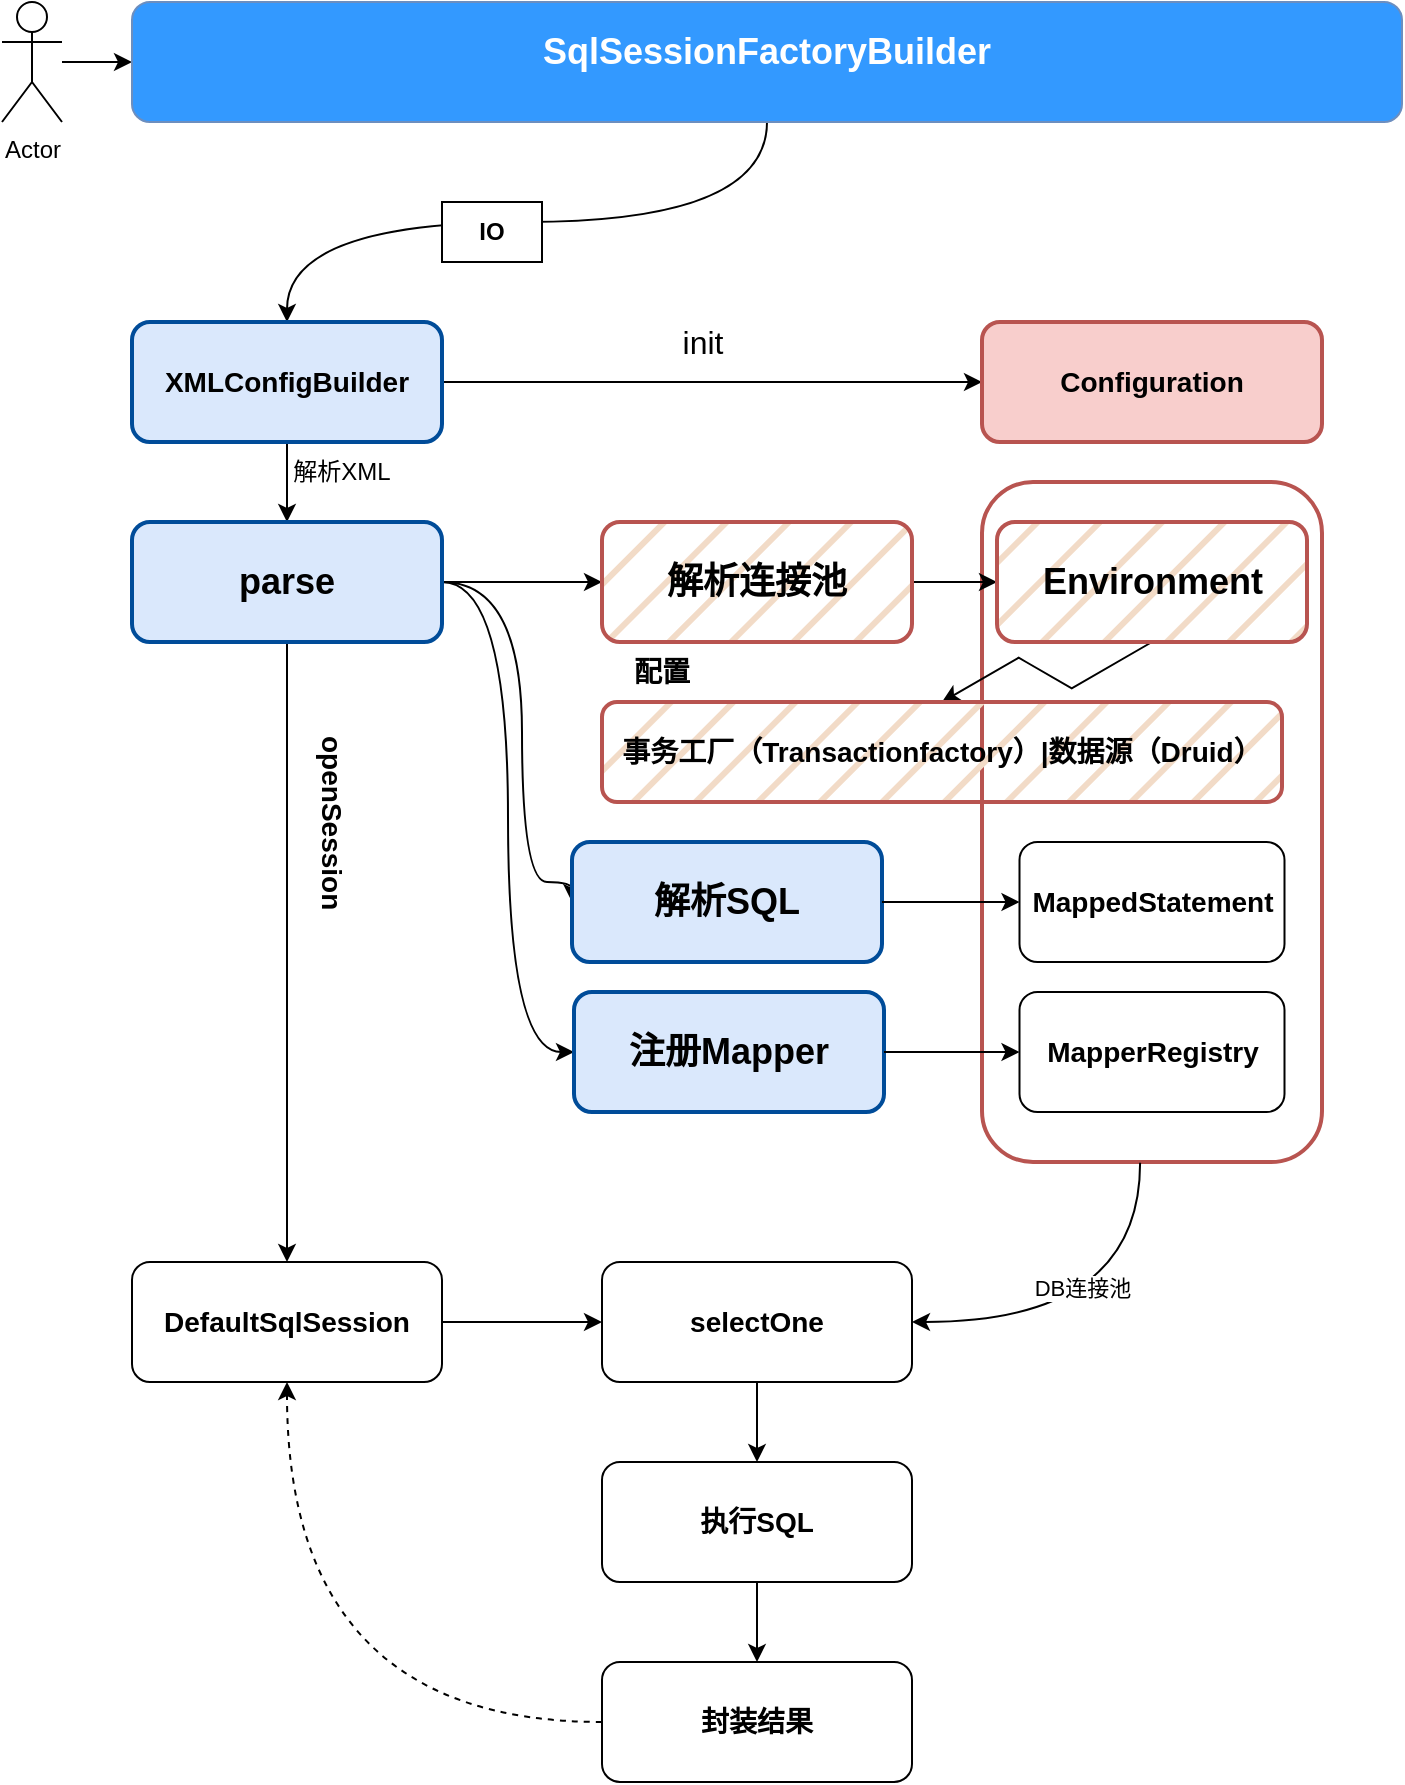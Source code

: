 <mxfile version="24.4.4" type="github">
  <diagram name="第 1 页" id="qlU22qBDN0htGUMEPw2G">
    <mxGraphModel dx="1314" dy="831" grid="1" gridSize="10" guides="1" tooltips="1" connect="1" arrows="1" fold="1" page="1" pageScale="1" pageWidth="827" pageHeight="1169" math="0" shadow="0">
      <root>
        <mxCell id="0" />
        <mxCell id="1" parent="0" />
        <mxCell id="czzajq3TAaocl3wDUpLj-1" value="" style="edgeStyle=orthogonalEdgeStyle;rounded=0;orthogonalLoop=1;jettySize=auto;html=1;" parent="1" source="czzajq3TAaocl3wDUpLj-2" target="czzajq3TAaocl3wDUpLj-4" edge="1">
          <mxGeometry relative="1" as="geometry" />
        </mxCell>
        <mxCell id="czzajq3TAaocl3wDUpLj-2" value="Actor" style="shape=umlActor;verticalLabelPosition=bottom;verticalAlign=top;html=1;outlineConnect=0;" parent="1" vertex="1">
          <mxGeometry x="50" y="120" width="30" height="60" as="geometry" />
        </mxCell>
        <mxCell id="czzajq3TAaocl3wDUpLj-3" style="edgeStyle=orthogonalEdgeStyle;rounded=0;orthogonalLoop=1;jettySize=auto;html=1;curved=1;" parent="1" source="czzajq3TAaocl3wDUpLj-4" target="czzajq3TAaocl3wDUpLj-8" edge="1">
          <mxGeometry relative="1" as="geometry">
            <mxPoint x="210" y="250" as="targetPoint" />
          </mxGeometry>
        </mxCell>
        <mxCell id="czzajq3TAaocl3wDUpLj-4" value="&lt;p style=&quot;line-height: 100%;&quot;&gt;&lt;b&gt;&lt;font color=&quot;#ffffff&quot; style=&quot;font-size: 18px;&quot;&gt;SqlSessionFactoryBuilder&lt;/font&gt;&lt;/b&gt;&lt;/p&gt;" style="rounded=1;whiteSpace=wrap;html=1;verticalAlign=top;fillColor=#3399FF;strokeColor=#6c8ebf;align=center;" parent="1" vertex="1">
          <mxGeometry x="115" y="120" width="635" height="60" as="geometry" />
        </mxCell>
        <mxCell id="czzajq3TAaocl3wDUpLj-5" value="" style="edgeStyle=orthogonalEdgeStyle;rounded=0;orthogonalLoop=1;jettySize=auto;html=1;" parent="1" source="czzajq3TAaocl3wDUpLj-8" target="czzajq3TAaocl3wDUpLj-13" edge="1">
          <mxGeometry relative="1" as="geometry" />
        </mxCell>
        <mxCell id="czzajq3TAaocl3wDUpLj-6" value="" style="edgeStyle=orthogonalEdgeStyle;rounded=0;orthogonalLoop=1;jettySize=auto;html=1;" parent="1" source="czzajq3TAaocl3wDUpLj-8" target="czzajq3TAaocl3wDUpLj-15" edge="1">
          <mxGeometry relative="1" as="geometry" />
        </mxCell>
        <mxCell id="czzajq3TAaocl3wDUpLj-7" value="init" style="edgeLabel;html=1;align=center;verticalAlign=middle;resizable=0;points=[];fontSize=16;" parent="czzajq3TAaocl3wDUpLj-6" vertex="1" connectable="0">
          <mxGeometry x="-0.148" y="3" relative="1" as="geometry">
            <mxPoint x="15" y="-17" as="offset" />
          </mxGeometry>
        </mxCell>
        <mxCell id="czzajq3TAaocl3wDUpLj-8" value="&lt;b&gt;&lt;font style=&quot;font-size: 14px;&quot;&gt;XMLConfigBuilder&lt;/font&gt;&lt;/b&gt;" style="rounded=1;whiteSpace=wrap;html=1;fillColor=#dae8fc;strokeColor=#004C99;glass=0;shadow=0;gradientColor=none;strokeWidth=2;" parent="1" vertex="1">
          <mxGeometry x="115" y="280" width="155" height="60" as="geometry" />
        </mxCell>
        <mxCell id="czzajq3TAaocl3wDUpLj-9" value="&lt;b&gt;IO&lt;/b&gt;" style="rounded=0;whiteSpace=wrap;html=1;" parent="1" vertex="1">
          <mxGeometry x="270" y="220" width="50" height="30" as="geometry" />
        </mxCell>
        <mxCell id="czzajq3TAaocl3wDUpLj-10" value="" style="edgeStyle=orthogonalEdgeStyle;rounded=0;orthogonalLoop=1;jettySize=auto;html=1;curved=1;exitX=1;exitY=0.5;exitDx=0;exitDy=0;entryX=0;entryY=0.5;entryDx=0;entryDy=0;" parent="1" source="czzajq3TAaocl3wDUpLj-13" target="czzajq3TAaocl3wDUpLj-16" edge="1">
          <mxGeometry relative="1" as="geometry">
            <Array as="points">
              <mxPoint x="310" y="410" />
              <mxPoint x="310" y="560" />
              <mxPoint x="335" y="560" />
            </Array>
          </mxGeometry>
        </mxCell>
        <mxCell id="czzajq3TAaocl3wDUpLj-11" style="edgeStyle=orthogonalEdgeStyle;rounded=0;orthogonalLoop=1;jettySize=auto;html=1;exitX=1;exitY=0.5;exitDx=0;exitDy=0;curved=1;entryX=0;entryY=0.5;entryDx=0;entryDy=0;" parent="1" source="czzajq3TAaocl3wDUpLj-13" target="czzajq3TAaocl3wDUpLj-17" edge="1">
          <mxGeometry relative="1" as="geometry">
            <mxPoint x="350" y="520" as="targetPoint" />
            <mxPoint x="230" y="420" as="sourcePoint" />
          </mxGeometry>
        </mxCell>
        <mxCell id="czzajq3TAaocl3wDUpLj-12" style="edgeStyle=orthogonalEdgeStyle;rounded=0;orthogonalLoop=1;jettySize=auto;html=1;entryX=0.5;entryY=0;entryDx=0;entryDy=0;" parent="1" source="czzajq3TAaocl3wDUpLj-13" edge="1" target="czzajq3TAaocl3wDUpLj-21">
          <mxGeometry relative="1" as="geometry">
            <mxPoint x="192.5" y="630" as="targetPoint" />
          </mxGeometry>
        </mxCell>
        <mxCell id="icWXBPn-wv27kDJJoO46-2" value="" style="edgeStyle=orthogonalEdgeStyle;rounded=0;orthogonalLoop=1;jettySize=auto;html=1;" edge="1" parent="1" source="czzajq3TAaocl3wDUpLj-13" target="icWXBPn-wv27kDJJoO46-1">
          <mxGeometry relative="1" as="geometry" />
        </mxCell>
        <mxCell id="czzajq3TAaocl3wDUpLj-13" value="&lt;font style=&quot;font-size: 18px;&quot;&gt;&lt;b&gt;parse&lt;/b&gt;&lt;/font&gt;" style="whiteSpace=wrap;html=1;fillColor=#dae8fc;strokeColor=#004C99;rounded=1;glass=0;shadow=0;gradientColor=none;strokeWidth=2;" parent="1" vertex="1">
          <mxGeometry x="115" y="380" width="155" height="60" as="geometry" />
        </mxCell>
        <mxCell id="czzajq3TAaocl3wDUpLj-14" value="解析XML" style="text;html=1;align=center;verticalAlign=middle;whiteSpace=wrap;rounded=0;" parent="1" vertex="1">
          <mxGeometry x="190" y="340" width="60" height="30" as="geometry" />
        </mxCell>
        <mxCell id="czzajq3TAaocl3wDUpLj-15" value="&lt;b&gt;&lt;font style=&quot;font-size: 14px;&quot;&gt;Configuration&lt;/font&gt;&lt;/b&gt;" style="rounded=1;whiteSpace=wrap;html=1;fillColor=#f8cecc;strokeColor=#b85450;glass=0;shadow=0;strokeWidth=2;" parent="1" vertex="1">
          <mxGeometry x="540" y="280" width="170" height="60" as="geometry" />
        </mxCell>
        <mxCell id="czzajq3TAaocl3wDUpLj-16" value="&lt;font style=&quot;font-size: 18px;&quot;&gt;&lt;b&gt;解析SQL&lt;/b&gt;&lt;/font&gt;" style="whiteSpace=wrap;html=1;fillColor=#dae8fc;strokeColor=#004C99;rounded=1;glass=0;shadow=0;gradientColor=none;strokeWidth=2;" parent="1" vertex="1">
          <mxGeometry x="335" y="540" width="155" height="60" as="geometry" />
        </mxCell>
        <mxCell id="czzajq3TAaocl3wDUpLj-17" value="&lt;font style=&quot;font-size: 18px;&quot;&gt;&lt;b&gt;注册Mapper&lt;/b&gt;&lt;/font&gt;" style="whiteSpace=wrap;html=1;fillColor=#dae8fc;strokeColor=#004C99;rounded=1;glass=0;shadow=0;gradientColor=none;strokeWidth=2;" parent="1" vertex="1">
          <mxGeometry x="336" y="615" width="155" height="60" as="geometry" />
        </mxCell>
        <mxCell id="czzajq3TAaocl3wDUpLj-18" value="" style="rounded=1;whiteSpace=wrap;html=1;fillColor=none;strokeColor=#b85450;glass=0;shadow=0;strokeWidth=2;" parent="1" vertex="1">
          <mxGeometry x="540" y="360" width="170" height="340" as="geometry" />
        </mxCell>
        <mxCell id="czzajq3TAaocl3wDUpLj-19" value="&lt;b&gt;&lt;font style=&quot;font-size: 14px;&quot;&gt;MappedStatement&lt;/font&gt;&lt;/b&gt;" style="rounded=1;whiteSpace=wrap;html=1;" parent="1" vertex="1">
          <mxGeometry x="558.75" y="540" width="132.5" height="60" as="geometry" />
        </mxCell>
        <mxCell id="czzajq3TAaocl3wDUpLj-20" value="&lt;b&gt;&lt;font style=&quot;font-size: 14px;&quot;&gt;MapperRegistry&lt;/font&gt;&lt;/b&gt;" style="rounded=1;whiteSpace=wrap;html=1;" parent="1" vertex="1">
          <mxGeometry x="558.75" y="615" width="132.5" height="60" as="geometry" />
        </mxCell>
        <mxCell id="czzajq3TAaocl3wDUpLj-21" value="&lt;b&gt;&lt;font style=&quot;font-size: 14px;&quot;&gt;DefaultSqlSession&lt;/font&gt;&lt;/b&gt;" style="rounded=1;whiteSpace=wrap;html=1;" parent="1" vertex="1">
          <mxGeometry x="115" y="750" width="155" height="60" as="geometry" />
        </mxCell>
        <mxCell id="czzajq3TAaocl3wDUpLj-22" value="" style="edgeStyle=orthogonalEdgeStyle;rounded=0;orthogonalLoop=1;jettySize=auto;html=1;entryX=0;entryY=0.5;entryDx=0;entryDy=0;exitX=1;exitY=0.5;exitDx=0;exitDy=0;" parent="1" target="czzajq3TAaocl3wDUpLj-25" edge="1" source="czzajq3TAaocl3wDUpLj-21">
          <mxGeometry relative="1" as="geometry">
            <mxPoint x="255" y="850" as="sourcePoint" />
            <mxPoint x="335" y="850" as="targetPoint" />
          </mxGeometry>
        </mxCell>
        <mxCell id="czzajq3TAaocl3wDUpLj-24" style="edgeStyle=orthogonalEdgeStyle;rounded=0;orthogonalLoop=1;jettySize=auto;html=1;entryX=1;entryY=0.5;entryDx=0;entryDy=0;curved=1;exitX=0.465;exitY=1.001;exitDx=0;exitDy=0;exitPerimeter=0;" parent="1" source="czzajq3TAaocl3wDUpLj-18" target="czzajq3TAaocl3wDUpLj-25" edge="1">
          <mxGeometry relative="1" as="geometry">
            <mxPoint x="610" y="820" as="targetPoint" />
          </mxGeometry>
        </mxCell>
        <mxCell id="icWXBPn-wv27kDJJoO46-10" value="DB连接池" style="edgeLabel;html=1;align=center;verticalAlign=middle;resizable=0;points=[];" vertex="1" connectable="0" parent="czzajq3TAaocl3wDUpLj-24">
          <mxGeometry x="0.123" y="-17" relative="1" as="geometry">
            <mxPoint as="offset" />
          </mxGeometry>
        </mxCell>
        <mxCell id="icWXBPn-wv27kDJJoO46-11" value="" style="edgeStyle=orthogonalEdgeStyle;rounded=0;orthogonalLoop=1;jettySize=auto;html=1;" edge="1" parent="1" source="czzajq3TAaocl3wDUpLj-25" target="czzajq3TAaocl3wDUpLj-27">
          <mxGeometry relative="1" as="geometry" />
        </mxCell>
        <mxCell id="czzajq3TAaocl3wDUpLj-25" value="&lt;b&gt;&lt;font style=&quot;font-size: 14px;&quot;&gt;selectOne&lt;/font&gt;&lt;/b&gt;" style="rounded=1;whiteSpace=wrap;html=1;" parent="1" vertex="1">
          <mxGeometry x="350" y="750" width="155" height="60" as="geometry" />
        </mxCell>
        <mxCell id="icWXBPn-wv27kDJJoO46-13" value="" style="edgeStyle=orthogonalEdgeStyle;rounded=0;orthogonalLoop=1;jettySize=auto;html=1;" edge="1" parent="1" source="czzajq3TAaocl3wDUpLj-27" target="icWXBPn-wv27kDJJoO46-12">
          <mxGeometry relative="1" as="geometry" />
        </mxCell>
        <mxCell id="czzajq3TAaocl3wDUpLj-27" value="&lt;b&gt;&lt;font style=&quot;font-size: 14px;&quot;&gt;执行SQL&lt;/font&gt;&lt;/b&gt;" style="rounded=1;whiteSpace=wrap;html=1;" parent="1" vertex="1">
          <mxGeometry x="350" y="850" width="155" height="60" as="geometry" />
        </mxCell>
        <mxCell id="czzajq3TAaocl3wDUpLj-28" value="&lt;b&gt;&lt;font style=&quot;font-size: 14px;&quot;&gt;openSession&lt;/font&gt;&lt;/b&gt;" style="text;strokeColor=none;fillColor=none;align=left;verticalAlign=top;spacingLeft=4;spacingRight=4;overflow=hidden;points=[[0,0.5],[1,0.5]];portConstraint=eastwest;rotatable=0;whiteSpace=wrap;html=1;horizontal=1;textDirection=vertical-lr;" parent="1" vertex="1">
          <mxGeometry x="200" y="480" width="30" height="100" as="geometry" />
        </mxCell>
        <mxCell id="czzajq3TAaocl3wDUpLj-29" style="edgeStyle=orthogonalEdgeStyle;rounded=0;orthogonalLoop=1;jettySize=auto;html=1;entryX=0;entryY=0.5;entryDx=0;entryDy=0;" parent="1" source="czzajq3TAaocl3wDUpLj-16" target="czzajq3TAaocl3wDUpLj-19" edge="1">
          <mxGeometry relative="1" as="geometry" />
        </mxCell>
        <mxCell id="czzajq3TAaocl3wDUpLj-30" style="edgeStyle=orthogonalEdgeStyle;rounded=0;orthogonalLoop=1;jettySize=auto;html=1;entryX=0;entryY=0.5;entryDx=0;entryDy=0;" parent="1" source="czzajq3TAaocl3wDUpLj-17" target="czzajq3TAaocl3wDUpLj-20" edge="1">
          <mxGeometry relative="1" as="geometry" />
        </mxCell>
        <mxCell id="icWXBPn-wv27kDJJoO46-3" value="" style="edgeStyle=orthogonalEdgeStyle;rounded=0;orthogonalLoop=1;jettySize=auto;html=1;entryX=0;entryY=0.5;entryDx=0;entryDy=0;" edge="1" parent="1" source="icWXBPn-wv27kDJJoO46-1" target="icWXBPn-wv27kDJJoO46-4">
          <mxGeometry relative="1" as="geometry" />
        </mxCell>
        <mxCell id="icWXBPn-wv27kDJJoO46-1" value="&lt;font style=&quot;font-size: 18px;&quot;&gt;&lt;b&gt;解析连接池&lt;/b&gt;&lt;/font&gt;" style="whiteSpace=wrap;html=1;fillColor=#f2dbc7;strokeColor=#b85450;rounded=1;glass=0;shadow=0;strokeWidth=2;fillStyle=hatch;gradientColor=none;" vertex="1" parent="1">
          <mxGeometry x="350" y="380" width="155" height="60" as="geometry" />
        </mxCell>
        <mxCell id="icWXBPn-wv27kDJJoO46-8" style="edgeStyle=isometricEdgeStyle;rounded=0;orthogonalLoop=1;jettySize=auto;html=1;entryX=0.5;entryY=0;entryDx=0;entryDy=0;exitX=0.5;exitY=1;exitDx=0;exitDy=0;" edge="1" parent="1" source="icWXBPn-wv27kDJJoO46-4" target="icWXBPn-wv27kDJJoO46-5">
          <mxGeometry relative="1" as="geometry">
            <mxPoint x="595.098" y="440" as="sourcePoint" />
            <mxPoint x="505.0" y="466" as="targetPoint" />
            <Array as="points">
              <mxPoint x="562.06" y="450" />
            </Array>
          </mxGeometry>
        </mxCell>
        <mxCell id="icWXBPn-wv27kDJJoO46-4" value="&lt;font style=&quot;font-size: 18px;&quot;&gt;&lt;b&gt;Environment&lt;/b&gt;&lt;/font&gt;" style="whiteSpace=wrap;html=1;fillColor=#f2dbc7;strokeColor=#b85450;rounded=1;glass=0;shadow=0;strokeWidth=2;fillStyle=hatch;gradientColor=none;" vertex="1" parent="1">
          <mxGeometry x="547.5" y="380" width="155" height="60" as="geometry" />
        </mxCell>
        <mxCell id="icWXBPn-wv27kDJJoO46-5" value="&lt;font size=&quot;1&quot; style=&quot;&quot;&gt;&lt;b style=&quot;font-size: 14px;&quot;&gt;事务工厂（Transactionfactory）|数据源（Druid）&lt;/b&gt;&lt;/font&gt;" style="whiteSpace=wrap;html=1;fillColor=#f2dbc7;strokeColor=#b85450;rounded=1;glass=0;shadow=0;strokeWidth=2;fillStyle=hatch;gradientColor=none;" vertex="1" parent="1">
          <mxGeometry x="350" y="470" width="340" height="50" as="geometry" />
        </mxCell>
        <mxCell id="icWXBPn-wv27kDJJoO46-6" value="&lt;font style=&quot;font-size: 14px;&quot;&gt;&lt;b&gt;配置&lt;/b&gt;&lt;/font&gt;" style="text;html=1;align=center;verticalAlign=middle;whiteSpace=wrap;rounded=0;" vertex="1" parent="1">
          <mxGeometry x="350" y="440" width="60" height="30" as="geometry" />
        </mxCell>
        <mxCell id="icWXBPn-wv27kDJJoO46-14" style="edgeStyle=orthogonalEdgeStyle;rounded=0;orthogonalLoop=1;jettySize=auto;html=1;entryX=0.5;entryY=1;entryDx=0;entryDy=0;dashed=1;curved=1;" edge="1" parent="1" source="icWXBPn-wv27kDJJoO46-12" target="czzajq3TAaocl3wDUpLj-21">
          <mxGeometry relative="1" as="geometry" />
        </mxCell>
        <mxCell id="icWXBPn-wv27kDJJoO46-12" value="&lt;span style=&quot;font-size: 14px;&quot;&gt;&lt;b&gt;封装结果&lt;/b&gt;&lt;/span&gt;" style="rounded=1;whiteSpace=wrap;html=1;" vertex="1" parent="1">
          <mxGeometry x="350" y="950" width="155" height="60" as="geometry" />
        </mxCell>
      </root>
    </mxGraphModel>
  </diagram>
</mxfile>
